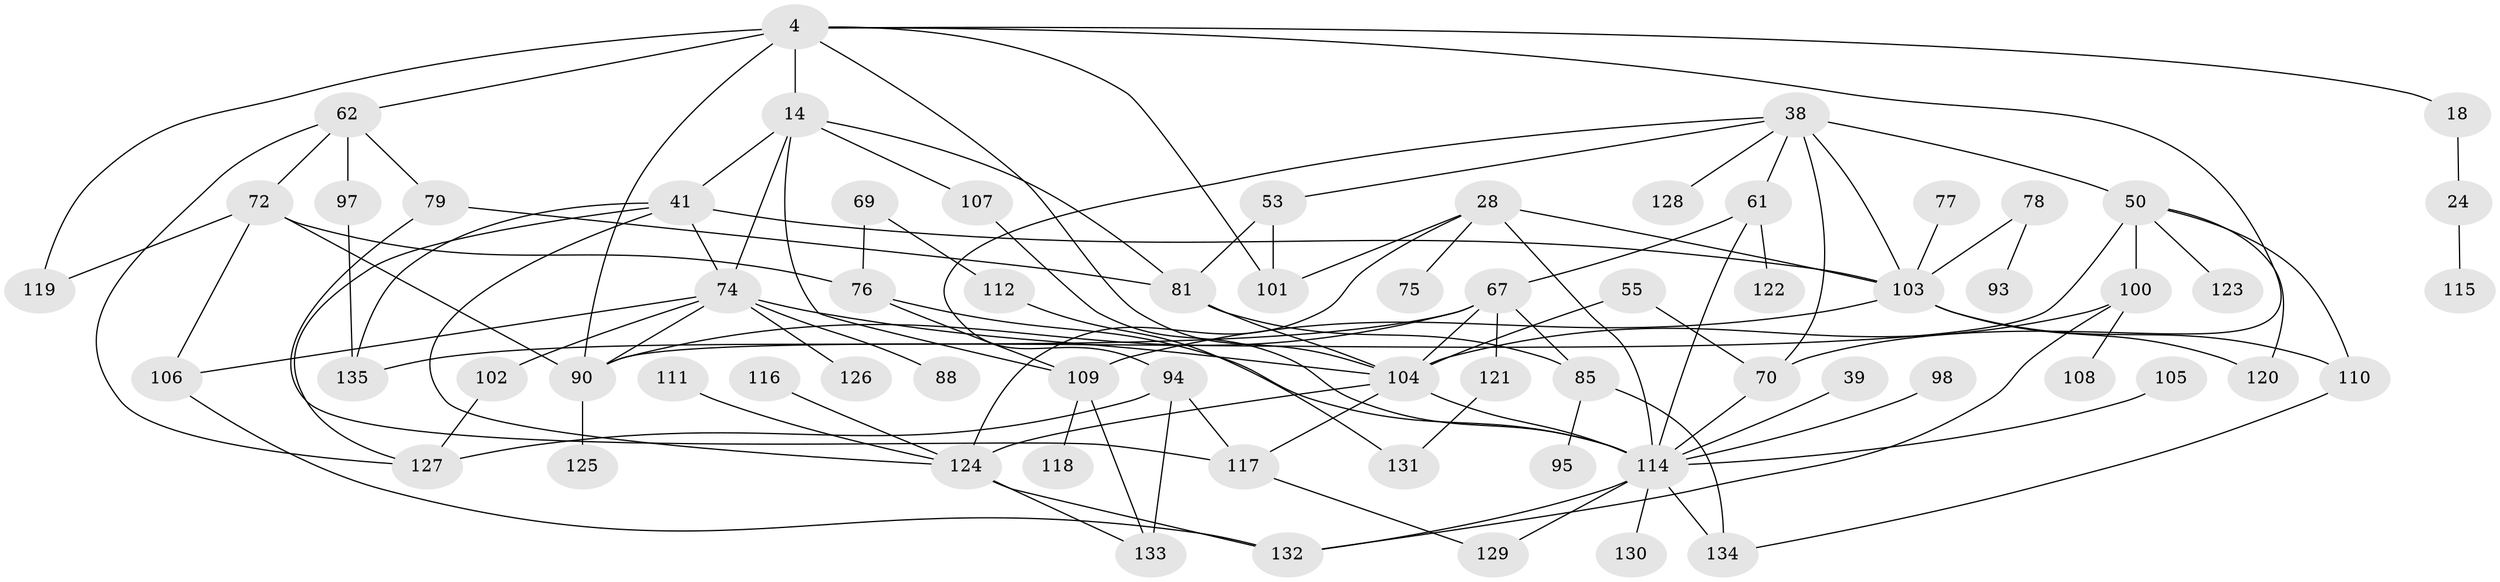 // original degree distribution, {6: 0.05185185185185185, 4: 0.13333333333333333, 5: 0.08148148148148149, 9: 0.007407407407407408, 8: 0.007407407407407408, 2: 0.28888888888888886, 3: 0.25925925925925924, 7: 0.007407407407407408, 1: 0.16296296296296298}
// Generated by graph-tools (version 1.1) at 2025/41/03/09/25 04:41:35]
// undirected, 67 vertices, 111 edges
graph export_dot {
graph [start="1"]
  node [color=gray90,style=filled];
  4;
  14 [super="+10"];
  18;
  24;
  28 [super="+11"];
  38 [super="+16+33"];
  39;
  41 [super="+31"];
  50 [super="+42"];
  53;
  55;
  61 [super="+54"];
  62 [super="+20+23"];
  67 [super="+12"];
  69;
  70 [super="+37"];
  72 [super="+52"];
  74 [super="+49+60"];
  75;
  76 [super="+17"];
  77;
  78;
  79;
  81 [super="+47+58"];
  85;
  88;
  90 [super="+7+32+84"];
  93;
  94;
  95;
  97;
  98;
  100 [super="+96"];
  101 [super="+43"];
  102;
  103 [super="+68+65"];
  104 [super="+56+51+59+86+99"];
  105;
  106;
  107;
  108;
  109 [super="+48+64+73"];
  110;
  111;
  112;
  114 [super="+45+29+92+22"];
  115;
  116;
  117 [super="+82"];
  118;
  119 [super="+83"];
  120;
  121;
  122;
  123;
  124 [super="+34+40"];
  125;
  126;
  127 [super="+89+91"];
  128;
  129;
  130;
  131;
  132 [super="+46"];
  133 [super="+63"];
  134 [super="+44+113"];
  135 [super="+80"];
  4 -- 18;
  4 -- 119 [weight=2];
  4 -- 62;
  4 -- 14;
  4 -- 90;
  4 -- 101;
  4 -- 70;
  4 -- 104;
  14 -- 107;
  14 -- 41 [weight=2];
  14 -- 74;
  14 -- 81 [weight=2];
  14 -- 109;
  18 -- 24;
  24 -- 115;
  28 -- 124 [weight=2];
  28 -- 75;
  28 -- 114 [weight=3];
  28 -- 101;
  28 -- 103;
  38 -- 128;
  38 -- 61 [weight=2];
  38 -- 50 [weight=2];
  38 -- 53;
  38 -- 103 [weight=2];
  38 -- 94;
  38 -- 70;
  39 -- 114;
  41 -- 74;
  41 -- 127;
  41 -- 124;
  41 -- 103;
  41 -- 135;
  50 -- 120;
  50 -- 123;
  50 -- 110;
  50 -- 90;
  50 -- 100;
  53 -- 101;
  53 -- 81;
  55 -- 70;
  55 -- 104;
  61 -- 67 [weight=2];
  61 -- 122;
  61 -- 114 [weight=2];
  62 -- 72;
  62 -- 97;
  62 -- 79;
  62 -- 127;
  67 -- 121;
  67 -- 85;
  67 -- 135;
  67 -- 90;
  67 -- 104;
  69 -- 112;
  69 -- 76;
  70 -- 114 [weight=2];
  72 -- 76 [weight=2];
  72 -- 106;
  72 -- 90;
  72 -- 119;
  74 -- 126;
  74 -- 106;
  74 -- 102;
  74 -- 88;
  74 -- 90;
  74 -- 104 [weight=3];
  76 -- 114;
  76 -- 109;
  77 -- 103;
  78 -- 93;
  78 -- 103;
  79 -- 81;
  79 -- 117;
  81 -- 85;
  81 -- 104;
  85 -- 95;
  85 -- 134;
  90 -- 125;
  94 -- 133 [weight=2];
  94 -- 117 [weight=2];
  94 -- 127;
  97 -- 135;
  98 -- 114;
  100 -- 108;
  100 -- 132;
  100 -- 104;
  102 -- 127;
  103 -- 120;
  103 -- 110;
  103 -- 109 [weight=2];
  104 -- 114 [weight=2];
  104 -- 117;
  104 -- 124;
  105 -- 114;
  106 -- 132;
  107 -- 114;
  109 -- 118;
  109 -- 133;
  110 -- 134;
  111 -- 124;
  112 -- 131;
  114 -- 130;
  114 -- 129;
  114 -- 134 [weight=2];
  114 -- 132;
  116 -- 124;
  117 -- 129;
  121 -- 131;
  124 -- 133;
  124 -- 132;
}
